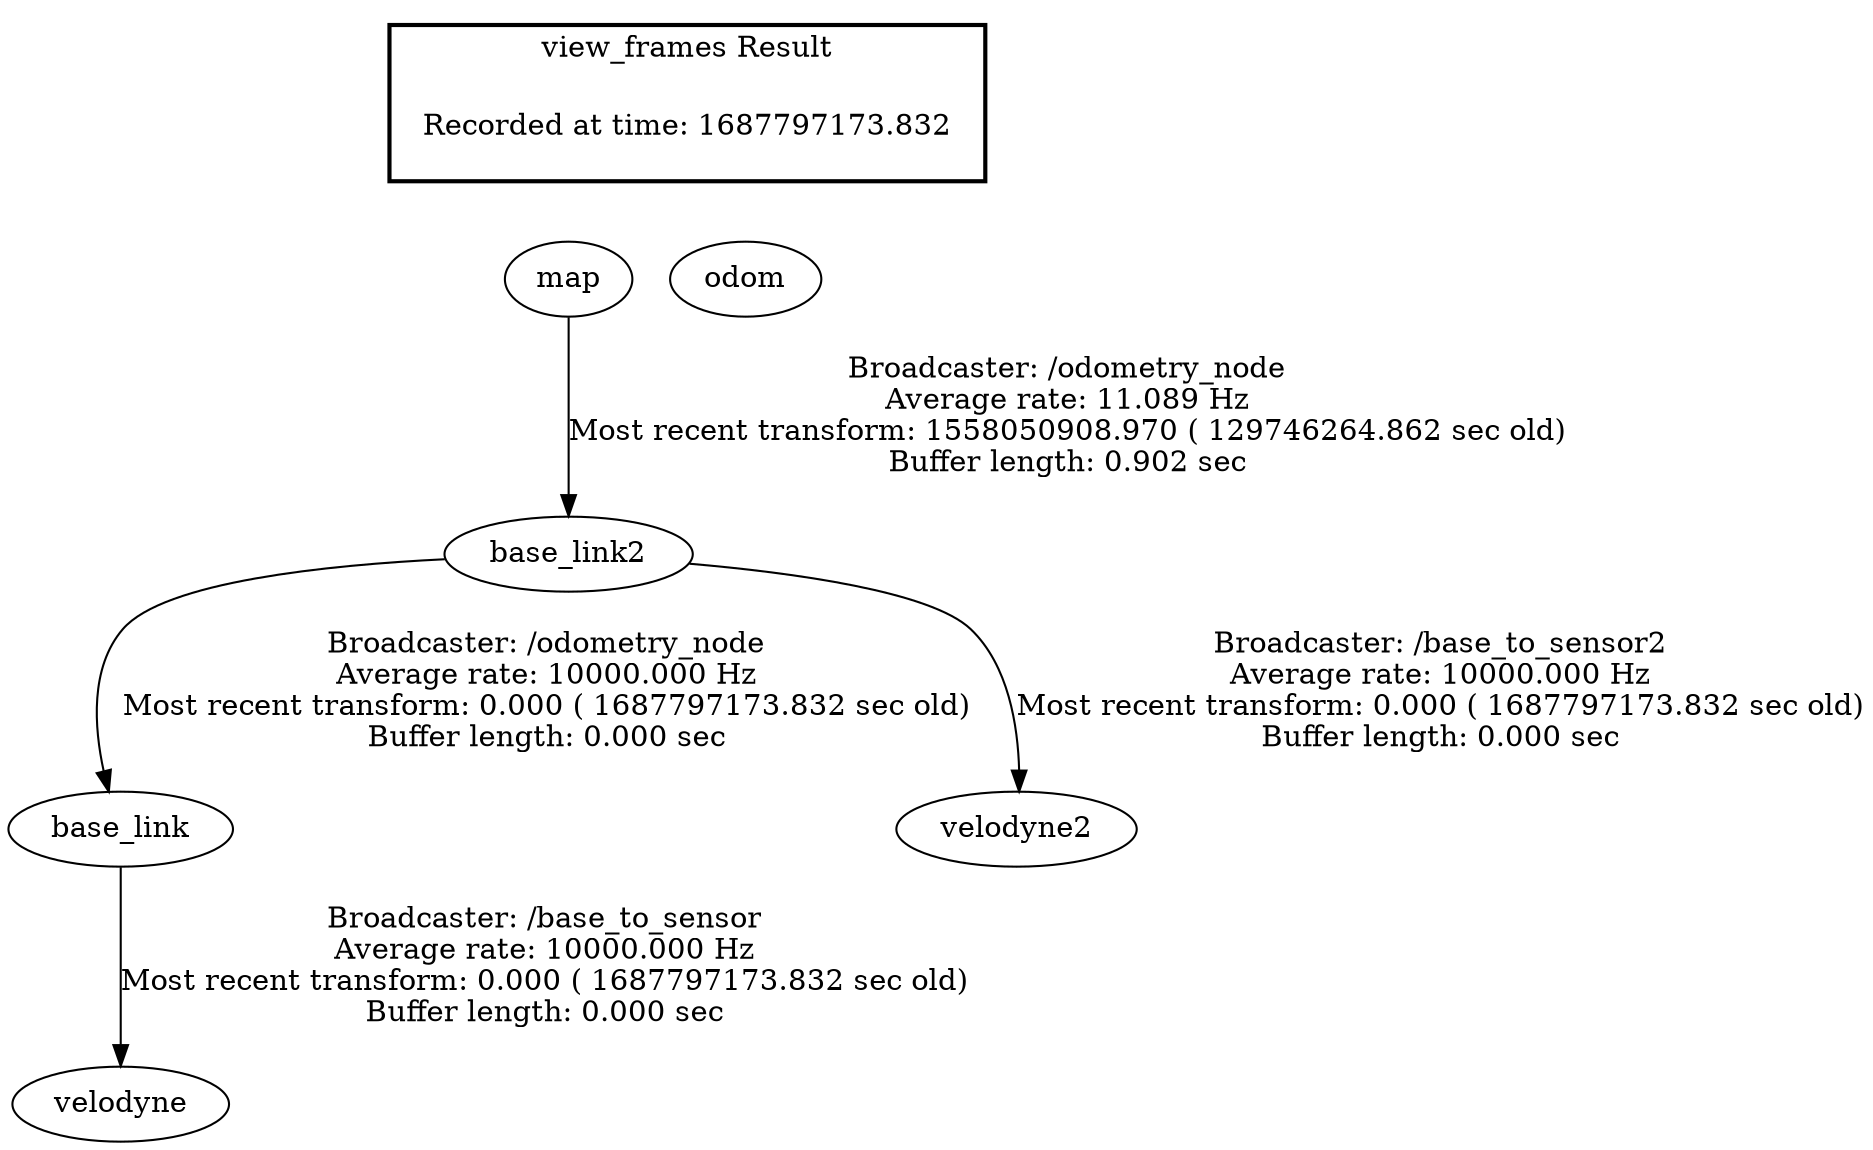 digraph G {
"base_link2" -> "base_link"[label="Broadcaster: /odometry_node\nAverage rate: 10000.000 Hz\nMost recent transform: 0.000 ( 1687797173.832 sec old)\nBuffer length: 0.000 sec\n"];
"base_link" -> "velodyne"[label="Broadcaster: /base_to_sensor\nAverage rate: 10000.000 Hz\nMost recent transform: 0.000 ( 1687797173.832 sec old)\nBuffer length: 0.000 sec\n"];
"base_link2" -> "velodyne2"[label="Broadcaster: /base_to_sensor2\nAverage rate: 10000.000 Hz\nMost recent transform: 0.000 ( 1687797173.832 sec old)\nBuffer length: 0.000 sec\n"];
"map" -> "base_link2"[label="Broadcaster: /odometry_node\nAverage rate: 11.089 Hz\nMost recent transform: 1558050908.970 ( 129746264.862 sec old)\nBuffer length: 0.902 sec\n"];
edge [style=invis];
 subgraph cluster_legend { style=bold; color=black; label ="view_frames Result";
"Recorded at time: 1687797173.832"[ shape=plaintext ] ;
 }->"odom";
edge [style=invis];
 subgraph cluster_legend { style=bold; color=black; label ="view_frames Result";
"Recorded at time: 1687797173.832"[ shape=plaintext ] ;
 }->"map";
}